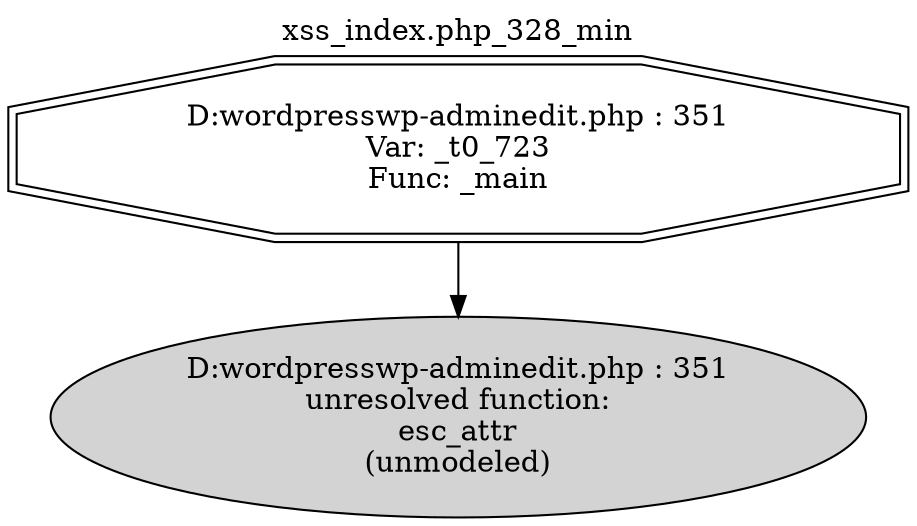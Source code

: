 digraph cfg {
  label="xss_index.php_328_min";
  labelloc=t;
  n1 [shape=doubleoctagon, label="D:\wordpress\wp-admin\edit.php : 351\nVar: _t0_723\nFunc: _main\n"];
  n2 [shape=ellipse, label="D:\wordpress\wp-admin\edit.php : 351\nunresolved function:\nesc_attr\n(unmodeled)\n",style=filled];
  n1 -> n2;
}
